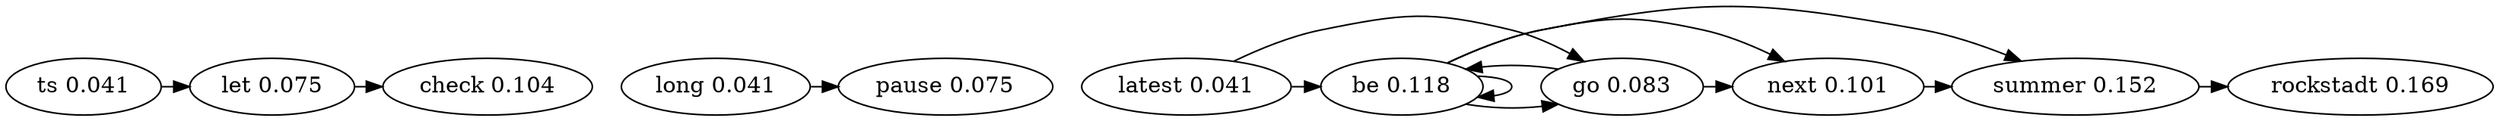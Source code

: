 digraph {
	ts [label="ts 0.041"]
	let [label="let 0.075"]
	check [label="check 0.104"]
	long [label="long 0.041"]
	pause [label="pause 0.075"]
	latest [label="latest 0.041"]
	be [label="be 0.118"]
	go [label="go 0.083"]
	next [label="next 0.101"]
	summer [label="summer 0.152"]
	rockstadt [label="rockstadt 0.169"]
	ts -> let [constraint=false]
	let -> check [constraint=false]
	long -> pause [constraint=false]
	latest -> be [constraint=false]
	latest -> go [constraint=false]
	be -> go [constraint=false]
	be -> be [constraint=false]
	be -> next [constraint=false]
	be -> summer [constraint=false]
	go -> be [constraint=false]
	go -> next [constraint=false]
	next -> summer [constraint=false]
	summer -> rockstadt [constraint=false]
}